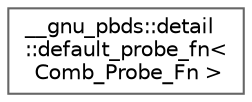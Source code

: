 digraph "Graphical Class Hierarchy"
{
 // LATEX_PDF_SIZE
  bgcolor="transparent";
  edge [fontname=Helvetica,fontsize=10,labelfontname=Helvetica,labelfontsize=10];
  node [fontname=Helvetica,fontsize=10,shape=box,height=0.2,width=0.4];
  rankdir="LR";
  Node0 [id="Node000000",label="__gnu_pbds::detail\l::default_probe_fn\<\l Comb_Probe_Fn \>",height=0.2,width=0.4,color="grey40", fillcolor="white", style="filled",URL="$struct____gnu__pbds_1_1detail_1_1default__probe__fn.html",tooltip="Primary template, default_probe_fn."];
}
